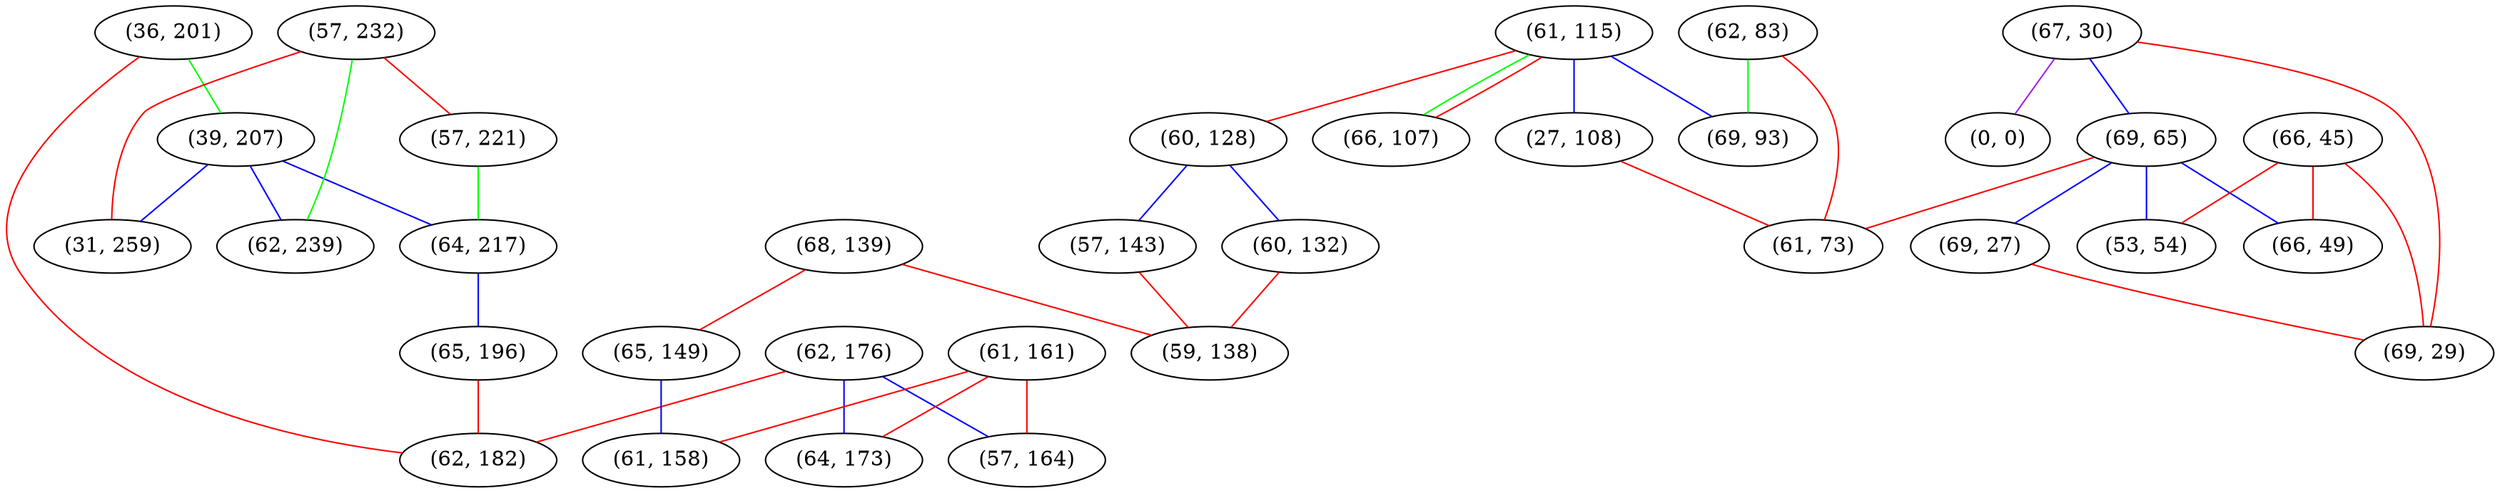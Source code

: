 graph "" {
"(36, 201)";
"(39, 207)";
"(61, 115)";
"(27, 108)";
"(67, 30)";
"(62, 176)";
"(60, 128)";
"(62, 83)";
"(69, 65)";
"(57, 232)";
"(68, 139)";
"(57, 221)";
"(60, 132)";
"(61, 161)";
"(69, 27)";
"(69, 93)";
"(65, 149)";
"(0, 0)";
"(64, 217)";
"(64, 173)";
"(66, 107)";
"(65, 196)";
"(62, 182)";
"(66, 45)";
"(57, 143)";
"(31, 259)";
"(62, 239)";
"(57, 164)";
"(53, 54)";
"(61, 73)";
"(59, 138)";
"(61, 158)";
"(69, 29)";
"(66, 49)";
"(36, 201)" -- "(39, 207)"  [color=green, key=0, weight=2];
"(36, 201)" -- "(62, 182)"  [color=red, key=0, weight=1];
"(39, 207)" -- "(64, 217)"  [color=blue, key=0, weight=3];
"(39, 207)" -- "(31, 259)"  [color=blue, key=0, weight=3];
"(39, 207)" -- "(62, 239)"  [color=blue, key=0, weight=3];
"(61, 115)" -- "(27, 108)"  [color=blue, key=0, weight=3];
"(61, 115)" -- "(66, 107)"  [color=green, key=0, weight=2];
"(61, 115)" -- "(66, 107)"  [color=red, key=1, weight=1];
"(61, 115)" -- "(69, 93)"  [color=blue, key=0, weight=3];
"(61, 115)" -- "(60, 128)"  [color=red, key=0, weight=1];
"(27, 108)" -- "(61, 73)"  [color=red, key=0, weight=1];
"(67, 30)" -- "(69, 65)"  [color=blue, key=0, weight=3];
"(67, 30)" -- "(0, 0)"  [color=purple, key=0, weight=4];
"(67, 30)" -- "(69, 29)"  [color=red, key=0, weight=1];
"(62, 176)" -- "(64, 173)"  [color=blue, key=0, weight=3];
"(62, 176)" -- "(57, 164)"  [color=blue, key=0, weight=3];
"(62, 176)" -- "(62, 182)"  [color=red, key=0, weight=1];
"(60, 128)" -- "(60, 132)"  [color=blue, key=0, weight=3];
"(60, 128)" -- "(57, 143)"  [color=blue, key=0, weight=3];
"(62, 83)" -- "(61, 73)"  [color=red, key=0, weight=1];
"(62, 83)" -- "(69, 93)"  [color=green, key=0, weight=2];
"(69, 65)" -- "(53, 54)"  [color=blue, key=0, weight=3];
"(69, 65)" -- "(61, 73)"  [color=red, key=0, weight=1];
"(69, 65)" -- "(66, 49)"  [color=blue, key=0, weight=3];
"(69, 65)" -- "(69, 27)"  [color=blue, key=0, weight=3];
"(57, 232)" -- "(31, 259)"  [color=red, key=0, weight=1];
"(57, 232)" -- "(62, 239)"  [color=green, key=0, weight=2];
"(57, 232)" -- "(57, 221)"  [color=red, key=0, weight=1];
"(68, 139)" -- "(65, 149)"  [color=red, key=0, weight=1];
"(68, 139)" -- "(59, 138)"  [color=red, key=0, weight=1];
"(57, 221)" -- "(64, 217)"  [color=green, key=0, weight=2];
"(60, 132)" -- "(59, 138)"  [color=red, key=0, weight=1];
"(61, 161)" -- "(61, 158)"  [color=red, key=0, weight=1];
"(61, 161)" -- "(64, 173)"  [color=red, key=0, weight=1];
"(61, 161)" -- "(57, 164)"  [color=red, key=0, weight=1];
"(69, 27)" -- "(69, 29)"  [color=red, key=0, weight=1];
"(65, 149)" -- "(61, 158)"  [color=blue, key=0, weight=3];
"(64, 217)" -- "(65, 196)"  [color=blue, key=0, weight=3];
"(65, 196)" -- "(62, 182)"  [color=red, key=0, weight=1];
"(66, 45)" -- "(53, 54)"  [color=red, key=0, weight=1];
"(66, 45)" -- "(69, 29)"  [color=red, key=0, weight=1];
"(66, 45)" -- "(66, 49)"  [color=red, key=0, weight=1];
"(57, 143)" -- "(59, 138)"  [color=red, key=0, weight=1];
}
